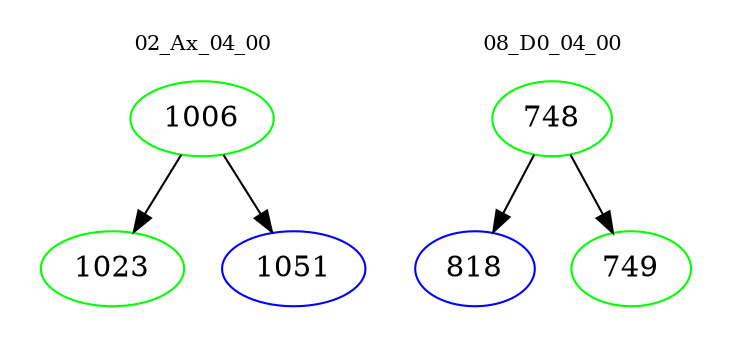 digraph{
subgraph cluster_0 {
color = white
label = "02_Ax_04_00";
fontsize=10;
T0_1006 [label="1006", color="green"]
T0_1006 -> T0_1023 [color="black"]
T0_1023 [label="1023", color="green"]
T0_1006 -> T0_1051 [color="black"]
T0_1051 [label="1051", color="blue"]
}
subgraph cluster_1 {
color = white
label = "08_D0_04_00";
fontsize=10;
T1_748 [label="748", color="green"]
T1_748 -> T1_818 [color="black"]
T1_818 [label="818", color="blue"]
T1_748 -> T1_749 [color="black"]
T1_749 [label="749", color="green"]
}
}
